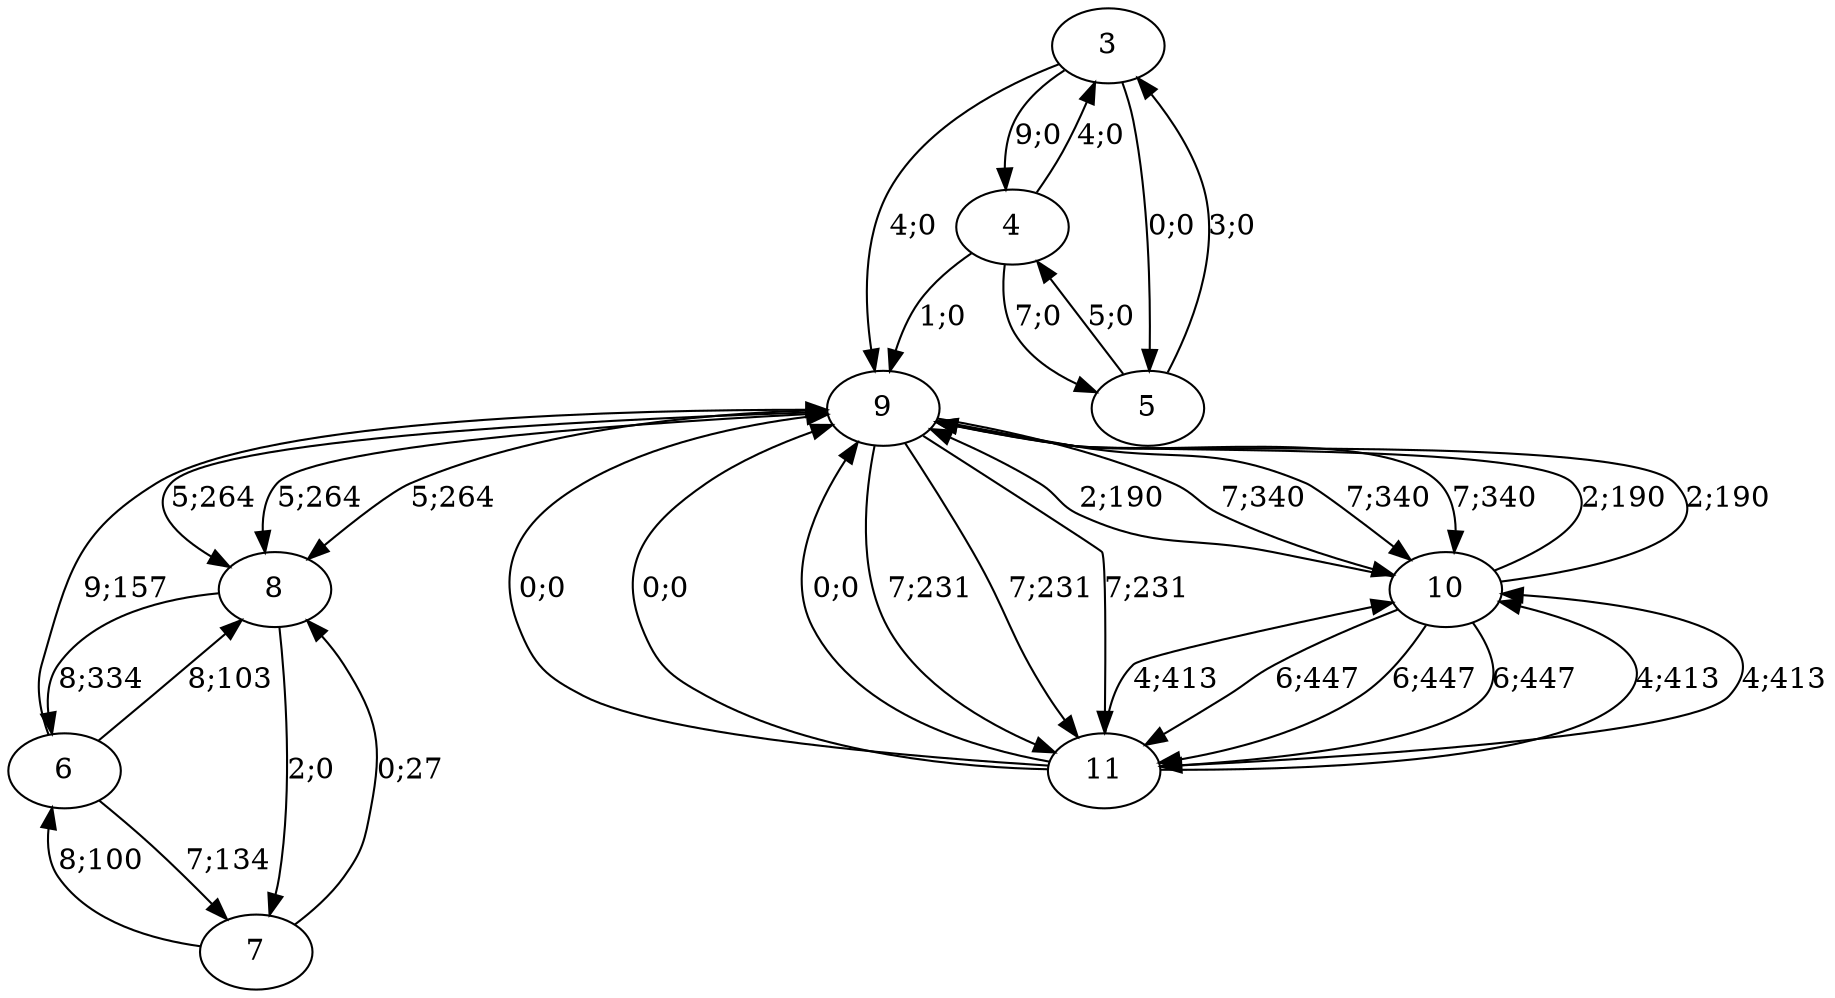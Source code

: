 digraph graph8353 {




















9 -> 8 [color=black,label="5;264"]
9 -> 10 [color=black,label="7;340"]
9 -> 11 [color=black,label="7;231"]


10 -> 9 [color=black,label="2;190"]
10 -> 11 [color=black,label="6;447"]


11 -> 9 [color=black,label="0;0"]
11 -> 10 [color=black,label="4;413"]














6 -> 9 [color=black,label="9;157"]
6 -> 7 [color=black,label="7;134"]
6 -> 8 [color=black,label="8;103"]


7 -> 6 [color=black,label="8;100"]
7 -> 8 [color=black,label="0;27"]


8 -> 6 [color=black,label="8;334"]
8 -> 7 [color=black,label="2;0"]


























9 -> 8 [color=black,label="5;264"]
9 -> 10 [color=black,label="7;340"]
9 -> 11 [color=black,label="7;231"]


10 -> 9 [color=black,label="2;190"]
10 -> 11 [color=black,label="6;447"]


11 -> 9 [color=black,label="0;0"]
11 -> 10 [color=black,label="4;413"]




















9 -> 8 [color=black,label="5;264"]
9 -> 10 [color=black,label="7;340"]
9 -> 11 [color=black,label="7;231"]


10 -> 9 [color=black,label="2;190"]
10 -> 11 [color=black,label="6;447"]


11 -> 9 [color=black,label="0;0"]
11 -> 10 [color=black,label="4;413"]








3 -> 9 [color=black,label="4;0"]
3 -> 4 [color=black,label="9;0"]
3 -> 5 [color=black,label="0;0"]


4 -> 9 [color=black,label="1;0"]
4 -> 3 [color=black,label="4;0"]
4 -> 5 [color=black,label="7;0"]


5 -> 3 [color=black,label="3;0"]
5 -> 4 [color=black,label="5;0"]













}